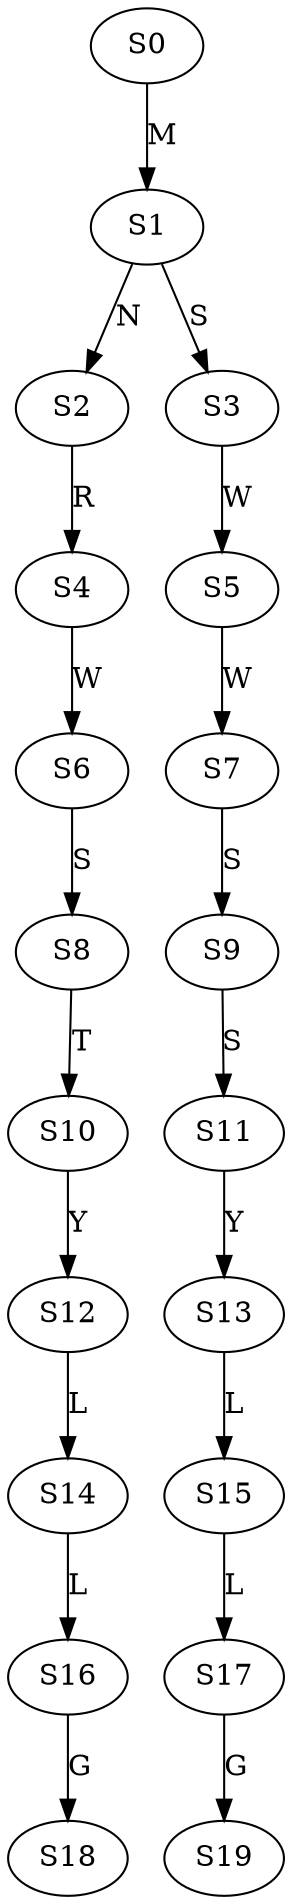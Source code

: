 strict digraph  {
	S0 -> S1 [ label = M ];
	S1 -> S2 [ label = N ];
	S1 -> S3 [ label = S ];
	S2 -> S4 [ label = R ];
	S3 -> S5 [ label = W ];
	S4 -> S6 [ label = W ];
	S5 -> S7 [ label = W ];
	S6 -> S8 [ label = S ];
	S7 -> S9 [ label = S ];
	S8 -> S10 [ label = T ];
	S9 -> S11 [ label = S ];
	S10 -> S12 [ label = Y ];
	S11 -> S13 [ label = Y ];
	S12 -> S14 [ label = L ];
	S13 -> S15 [ label = L ];
	S14 -> S16 [ label = L ];
	S15 -> S17 [ label = L ];
	S16 -> S18 [ label = G ];
	S17 -> S19 [ label = G ];
}

